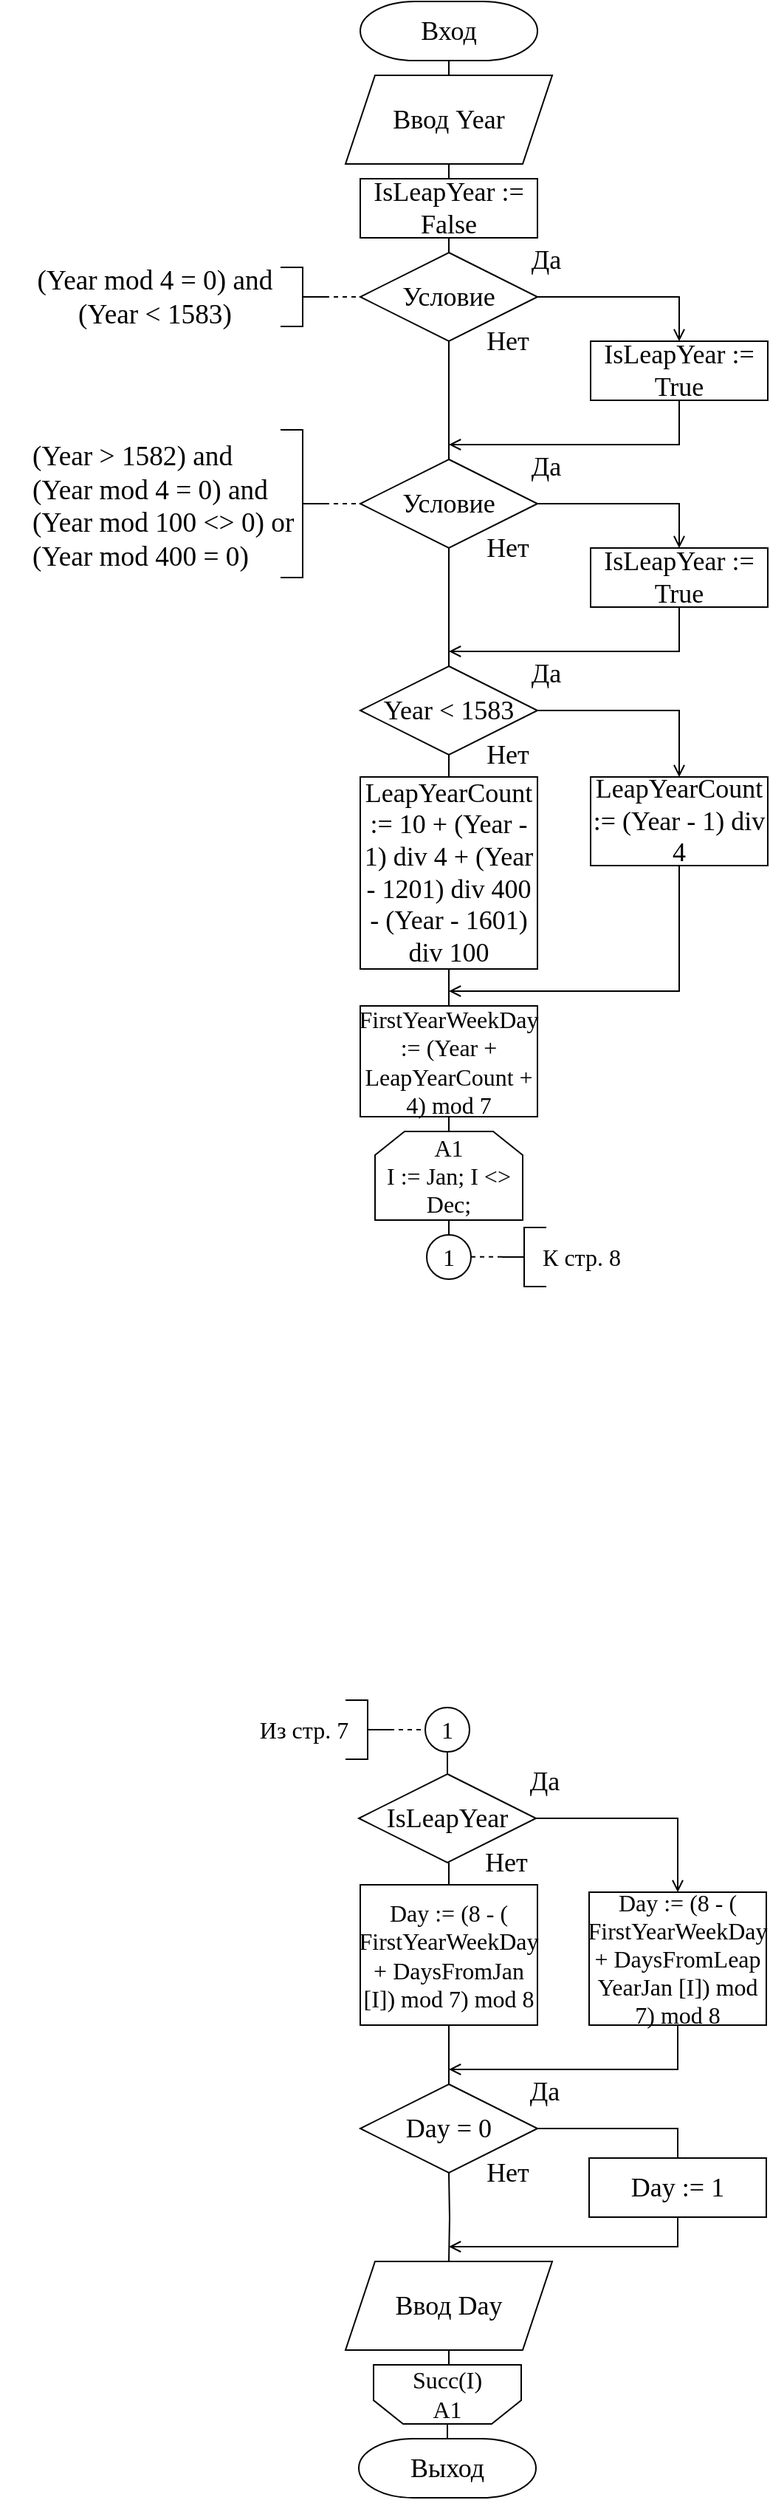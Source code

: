 <mxfile version="15.9.6" type="github"><diagram id="AyU8yrLxnLTswNd8ZuuC" name="Page-1"><mxGraphModel dx="1315" dy="750" grid="1" gridSize="10" guides="1" tooltips="1" connect="1" arrows="1" fold="1" page="1" pageScale="1" pageWidth="827" pageHeight="1169" math="0" shadow="0"><root><mxCell id="0"/><mxCell id="1" parent="0"/><mxCell id="bTbruFKralg8F1_GHAUO-3" style="edgeStyle=orthogonalEdgeStyle;rounded=0;orthogonalLoop=1;jettySize=auto;html=1;fontFamily=Times New Roman;fontSize=18;endArrow=none;endFill=0;" edge="1" parent="1" source="bTbruFKralg8F1_GHAUO-1"><mxGeometry relative="1" as="geometry"><mxPoint x="414" y="90" as="targetPoint"/></mxGeometry></mxCell><mxCell id="bTbruFKralg8F1_GHAUO-1" value="Вход" style="strokeWidth=1;html=1;shape=mxgraph.flowchart.terminator;whiteSpace=wrap;fontSize=18;fontFamily=Times New Roman;" vertex="1" parent="1"><mxGeometry x="354" y="30" width="120" height="40" as="geometry"/></mxCell><mxCell id="bTbruFKralg8F1_GHAUO-6" value="" style="edgeStyle=orthogonalEdgeStyle;rounded=0;orthogonalLoop=1;jettySize=auto;html=1;fontFamily=Times New Roman;fontSize=18;endArrow=none;endFill=0;" edge="1" parent="1" source="bTbruFKralg8F1_GHAUO-4" target="bTbruFKralg8F1_GHAUO-5"><mxGeometry relative="1" as="geometry"/></mxCell><mxCell id="bTbruFKralg8F1_GHAUO-4" value="Ввод Year" style="shape=parallelogram;perimeter=parallelogramPerimeter;whiteSpace=wrap;html=1;fixedSize=1;fontFamily=Times New Roman;fontSize=18;strokeWidth=1;" vertex="1" parent="1"><mxGeometry x="344" y="80" width="140" height="60" as="geometry"/></mxCell><mxCell id="bTbruFKralg8F1_GHAUO-8" value="" style="edgeStyle=orthogonalEdgeStyle;rounded=0;orthogonalLoop=1;jettySize=auto;html=1;fontFamily=Times New Roman;fontSize=18;endArrow=none;endFill=0;" edge="1" parent="1" source="bTbruFKralg8F1_GHAUO-5" target="bTbruFKralg8F1_GHAUO-7"><mxGeometry relative="1" as="geometry"/></mxCell><mxCell id="bTbruFKralg8F1_GHAUO-5" value="IsLeapYear := False" style="whiteSpace=wrap;html=1;fontSize=18;fontFamily=Times New Roman;strokeWidth=1;" vertex="1" parent="1"><mxGeometry x="354" y="150" width="120" height="40" as="geometry"/></mxCell><mxCell id="bTbruFKralg8F1_GHAUO-18" style="edgeStyle=orthogonalEdgeStyle;rounded=0;orthogonalLoop=1;jettySize=auto;html=1;fontFamily=Times New Roman;fontSize=18;endArrow=open;endFill=0;entryX=0.5;entryY=0;entryDx=0;entryDy=0;" edge="1" parent="1" source="bTbruFKralg8F1_GHAUO-7" target="bTbruFKralg8F1_GHAUO-17"><mxGeometry relative="1" as="geometry"><mxPoint x="570" y="270" as="targetPoint"/><Array as="points"><mxPoint x="570" y="230"/></Array></mxGeometry></mxCell><mxCell id="bTbruFKralg8F1_GHAUO-33" style="edgeStyle=orthogonalEdgeStyle;rounded=0;orthogonalLoop=1;jettySize=auto;html=1;fontFamily=Times New Roman;fontSize=18;endArrow=none;endFill=0;entryX=0.5;entryY=0;entryDx=0;entryDy=0;" edge="1" parent="1" source="bTbruFKralg8F1_GHAUO-7" target="bTbruFKralg8F1_GHAUO-27"><mxGeometry relative="1" as="geometry"><mxPoint x="414" y="330" as="targetPoint"/></mxGeometry></mxCell><mxCell id="bTbruFKralg8F1_GHAUO-7" value="Условие" style="rhombus;whiteSpace=wrap;html=1;fontSize=18;fontFamily=Times New Roman;strokeWidth=1;" vertex="1" parent="1"><mxGeometry x="354" y="200" width="120" height="60" as="geometry"/></mxCell><mxCell id="bTbruFKralg8F1_GHAUO-10" value="" style="strokeWidth=1;html=1;shape=mxgraph.flowchart.annotation_2;align=left;labelPosition=right;pointerEvents=1;fontFamily=Times New Roman;fontSize=18;flipH=1;" vertex="1" parent="1"><mxGeometry x="300" y="210" width="30" height="40" as="geometry"/></mxCell><mxCell id="bTbruFKralg8F1_GHAUO-12" value="" style="endArrow=none;dashed=1;html=1;rounded=0;fontFamily=Times New Roman;fontSize=18;entryX=0;entryY=0.5;entryDx=0;entryDy=0;" edge="1" parent="1" target="bTbruFKralg8F1_GHAUO-7"><mxGeometry width="50" height="50" relative="1" as="geometry"><mxPoint x="330" y="230" as="sourcePoint"/><mxPoint x="320" y="240" as="targetPoint"/></mxGeometry></mxCell><mxCell id="bTbruFKralg8F1_GHAUO-13" value="&lt;span lang=&quot;RU&quot; style=&quot;font-size: 14.0pt ; font-family: &amp;#34;times new roman&amp;#34; , serif&quot;&gt;(&lt;/span&gt;&lt;span style=&quot;font-size: 14.0pt ; font-family: &amp;#34;times new roman&amp;#34; , serif&quot;&gt;Year&amp;nbsp;&lt;/span&gt;&lt;span style=&quot;font-size: 14.0pt ; font-family: &amp;#34;times new roman&amp;#34; , serif&quot;&gt;mod&lt;/span&gt;&lt;span lang=&quot;RU&quot; style=&quot;font-size: 14.0pt ; font-family: &amp;#34;times new roman&amp;#34; , serif&quot;&gt; 4 = 0) &lt;/span&gt;&lt;span style=&quot;font-size: 14.0pt ; font-family: &amp;#34;times new roman&amp;#34; , serif&quot;&gt;and&lt;/span&gt;&lt;span lang=&quot;RU&quot; style=&quot;font-size: 14.0pt ; font-family: &amp;#34;times new roman&amp;#34; , serif&quot;&gt; &lt;br&gt;(&lt;/span&gt;&lt;span style=&quot;font-size: 14.0pt ; font-family: &amp;#34;times new roman&amp;#34; , serif&quot;&gt;Year&amp;nbsp;&lt;/span&gt;&lt;span lang=&quot;RU&quot; style=&quot;font-size: 14.0pt ; font-family: &amp;#34;times new roman&amp;#34; , serif&quot;&gt;&amp;lt; 1583)&lt;/span&gt;" style="text;html=1;strokeColor=none;fillColor=none;align=center;verticalAlign=middle;whiteSpace=wrap;rounded=0;fontFamily=Times New Roman;fontSize=18;" vertex="1" parent="1"><mxGeometry x="110" y="215" width="210" height="30" as="geometry"/></mxCell><mxCell id="bTbruFKralg8F1_GHAUO-34" style="edgeStyle=orthogonalEdgeStyle;rounded=0;orthogonalLoop=1;jettySize=auto;html=1;fontFamily=Times New Roman;fontSize=18;endArrow=open;endFill=0;" edge="1" parent="1" source="bTbruFKralg8F1_GHAUO-17"><mxGeometry relative="1" as="geometry"><mxPoint x="414" y="330" as="targetPoint"/><Array as="points"><mxPoint x="570" y="330"/><mxPoint x="414" y="330"/></Array></mxGeometry></mxCell><mxCell id="bTbruFKralg8F1_GHAUO-17" value="IsLeapYear := True" style="whiteSpace=wrap;html=1;fontSize=18;fontFamily=Times New Roman;strokeWidth=1;" vertex="1" parent="1"><mxGeometry x="510" y="260" width="120" height="40" as="geometry"/></mxCell><mxCell id="bTbruFKralg8F1_GHAUO-19" value="Да" style="text;html=1;strokeColor=none;fillColor=none;align=center;verticalAlign=middle;whiteSpace=wrap;rounded=0;fontFamily=Times New Roman;fontSize=18;" vertex="1" parent="1"><mxGeometry x="450" y="190" width="60" height="30" as="geometry"/></mxCell><mxCell id="bTbruFKralg8F1_GHAUO-20" value="Нет" style="text;html=1;strokeColor=none;fillColor=none;align=center;verticalAlign=middle;whiteSpace=wrap;rounded=0;fontFamily=Times New Roman;fontSize=18;" vertex="1" parent="1"><mxGeometry x="424" y="245" width="60" height="30" as="geometry"/></mxCell><mxCell id="bTbruFKralg8F1_GHAUO-26" style="edgeStyle=orthogonalEdgeStyle;rounded=0;orthogonalLoop=1;jettySize=auto;html=1;fontFamily=Times New Roman;fontSize=18;endArrow=open;endFill=0;entryX=0.5;entryY=0;entryDx=0;entryDy=0;" edge="1" parent="1" source="bTbruFKralg8F1_GHAUO-27" target="bTbruFKralg8F1_GHAUO-30"><mxGeometry relative="1" as="geometry"><mxPoint x="570" y="410" as="targetPoint"/><Array as="points"><mxPoint x="570" y="370"/></Array></mxGeometry></mxCell><mxCell id="bTbruFKralg8F1_GHAUO-51" style="edgeStyle=orthogonalEdgeStyle;rounded=0;orthogonalLoop=1;jettySize=auto;html=1;fontFamily=Times New Roman;fontSize=18;endArrow=none;endFill=0;entryX=0.5;entryY=0;entryDx=0;entryDy=0;" edge="1" parent="1" source="bTbruFKralg8F1_GHAUO-27" target="bTbruFKralg8F1_GHAUO-47"><mxGeometry relative="1" as="geometry"><mxPoint x="414" y="520" as="targetPoint"/></mxGeometry></mxCell><mxCell id="bTbruFKralg8F1_GHAUO-27" value="Условие" style="rhombus;whiteSpace=wrap;html=1;fontSize=18;fontFamily=Times New Roman;strokeWidth=1;" vertex="1" parent="1"><mxGeometry x="354" y="340" width="120" height="60" as="geometry"/></mxCell><mxCell id="bTbruFKralg8F1_GHAUO-28" value="" style="strokeWidth=1;html=1;shape=mxgraph.flowchart.annotation_2;align=left;labelPosition=right;pointerEvents=1;fontFamily=Times New Roman;fontSize=18;flipH=1;" vertex="1" parent="1"><mxGeometry x="300" y="320" width="30" height="100" as="geometry"/></mxCell><mxCell id="bTbruFKralg8F1_GHAUO-29" value="" style="endArrow=none;dashed=1;html=1;rounded=0;fontFamily=Times New Roman;fontSize=18;entryX=0;entryY=0.5;entryDx=0;entryDy=0;" edge="1" parent="1" target="bTbruFKralg8F1_GHAUO-27"><mxGeometry width="50" height="50" relative="1" as="geometry"><mxPoint x="330" y="370.0" as="sourcePoint"/><mxPoint x="320" y="380" as="targetPoint"/></mxGeometry></mxCell><mxCell id="bTbruFKralg8F1_GHAUO-52" style="edgeStyle=orthogonalEdgeStyle;rounded=0;orthogonalLoop=1;jettySize=auto;html=1;fontFamily=Times New Roman;fontSize=18;endArrow=open;endFill=0;" edge="1" parent="1" source="bTbruFKralg8F1_GHAUO-30"><mxGeometry relative="1" as="geometry"><mxPoint x="414" y="470" as="targetPoint"/><Array as="points"><mxPoint x="570" y="470"/></Array></mxGeometry></mxCell><mxCell id="bTbruFKralg8F1_GHAUO-30" value="IsLeapYear := True" style="whiteSpace=wrap;html=1;fontSize=18;fontFamily=Times New Roman;strokeWidth=1;" vertex="1" parent="1"><mxGeometry x="510" y="400" width="120" height="40" as="geometry"/></mxCell><mxCell id="bTbruFKralg8F1_GHAUO-31" value="Да" style="text;html=1;strokeColor=none;fillColor=none;align=center;verticalAlign=middle;whiteSpace=wrap;rounded=0;fontFamily=Times New Roman;fontSize=18;" vertex="1" parent="1"><mxGeometry x="450" y="330" width="60" height="30" as="geometry"/></mxCell><mxCell id="bTbruFKralg8F1_GHAUO-32" value="Нет" style="text;html=1;strokeColor=none;fillColor=none;align=center;verticalAlign=middle;whiteSpace=wrap;rounded=0;fontFamily=Times New Roman;fontSize=18;" vertex="1" parent="1"><mxGeometry x="424" y="385" width="60" height="30" as="geometry"/></mxCell><mxCell id="bTbruFKralg8F1_GHAUO-35" value="&lt;span style=&quot;font-size: 14.0pt ; font-family: &amp;#34;times new roman&amp;#34; , serif&quot;&gt;(Year &amp;gt; 1582) and &lt;br&gt;(Year mod 4 = 0) and &lt;br&gt;(Year mod 100 &amp;lt;&amp;gt; 0) or&lt;br&gt;(Year mod 400 = 0)&lt;/span&gt;" style="text;whiteSpace=wrap;html=1;fontSize=18;fontFamily=Times New Roman;" vertex="1" parent="1"><mxGeometry x="130" y="320" width="190" height="80" as="geometry"/></mxCell><mxCell id="bTbruFKralg8F1_GHAUO-56" style="edgeStyle=orthogonalEdgeStyle;rounded=0;orthogonalLoop=1;jettySize=auto;html=1;entryX=0.5;entryY=0;entryDx=0;entryDy=0;fontFamily=Times New Roman;fontSize=18;endArrow=open;endFill=0;" edge="1" parent="1" source="bTbruFKralg8F1_GHAUO-47" target="bTbruFKralg8F1_GHAUO-55"><mxGeometry relative="1" as="geometry"/></mxCell><mxCell id="bTbruFKralg8F1_GHAUO-77" style="edgeStyle=orthogonalEdgeStyle;rounded=0;orthogonalLoop=1;jettySize=auto;html=1;entryX=0.5;entryY=0;entryDx=0;entryDy=0;fontFamily=Times New Roman;fontSize=16;endArrow=none;endFill=0;" edge="1" parent="1" source="bTbruFKralg8F1_GHAUO-47" target="bTbruFKralg8F1_GHAUO-58"><mxGeometry relative="1" as="geometry"/></mxCell><mxCell id="bTbruFKralg8F1_GHAUO-47" value="Year &amp;lt; 1583" style="rhombus;whiteSpace=wrap;html=1;fontSize=18;fontFamily=Times New Roman;strokeWidth=1;" vertex="1" parent="1"><mxGeometry x="354" y="480" width="120" height="60" as="geometry"/></mxCell><mxCell id="bTbruFKralg8F1_GHAUO-49" value="Да" style="text;html=1;strokeColor=none;fillColor=none;align=center;verticalAlign=middle;whiteSpace=wrap;rounded=0;fontFamily=Times New Roman;fontSize=18;" vertex="1" parent="1"><mxGeometry x="450" y="470" width="60" height="30" as="geometry"/></mxCell><mxCell id="bTbruFKralg8F1_GHAUO-50" value="Нет" style="text;html=1;strokeColor=none;fillColor=none;align=center;verticalAlign=middle;whiteSpace=wrap;rounded=0;fontFamily=Times New Roman;fontSize=18;" vertex="1" parent="1"><mxGeometry x="424" y="525" width="60" height="30" as="geometry"/></mxCell><mxCell id="bTbruFKralg8F1_GHAUO-95" style="edgeStyle=orthogonalEdgeStyle;rounded=0;orthogonalLoop=1;jettySize=auto;html=1;fontFamily=Times New Roman;fontSize=16;endArrow=open;endFill=0;" edge="1" parent="1" source="bTbruFKralg8F1_GHAUO-55"><mxGeometry relative="1" as="geometry"><mxPoint x="414" y="700" as="targetPoint"/><Array as="points"><mxPoint x="570" y="700"/></Array></mxGeometry></mxCell><mxCell id="bTbruFKralg8F1_GHAUO-55" value="LeapYearCount := (Year - 1) div 4" style="whiteSpace=wrap;html=1;fontSize=18;fontFamily=Times New Roman;strokeWidth=1;" vertex="1" parent="1"><mxGeometry x="510" y="555" width="120" height="60" as="geometry"/></mxCell><mxCell id="bTbruFKralg8F1_GHAUO-58" value="LeapYearCount := 10 + (Year - 1) div 4 + (Year - 1201) div 400 - (Year - 1601) div 100" style="whiteSpace=wrap;html=1;fontSize=18;fontFamily=Times New Roman;strokeWidth=1;" vertex="1" parent="1"><mxGeometry x="354" y="555" width="120" height="130" as="geometry"/></mxCell><mxCell id="bTbruFKralg8F1_GHAUO-59" style="edgeStyle=orthogonalEdgeStyle;rounded=0;orthogonalLoop=1;jettySize=auto;html=1;entryX=0.5;entryY=0;entryDx=0;entryDy=0;fontFamily=Times New Roman;fontSize=18;endArrow=none;endFill=0;" edge="1" parent="1" target="bTbruFKralg8F1_GHAUO-60"><mxGeometry relative="1" as="geometry"><mxPoint x="415" y="685" as="sourcePoint"/></mxGeometry></mxCell><mxCell id="bTbruFKralg8F1_GHAUO-60" value="FirstYearWeekDay := (Year + LeapYearCount + 4) mod 7" style="whiteSpace=wrap;html=1;fontSize=16;fontFamily=Times New Roman;strokeWidth=1;" vertex="1" parent="1"><mxGeometry x="354" y="710" width="120" height="75" as="geometry"/></mxCell><mxCell id="bTbruFKralg8F1_GHAUO-63" style="edgeStyle=orthogonalEdgeStyle;rounded=0;orthogonalLoop=1;jettySize=auto;html=1;entryX=0.5;entryY=1;entryDx=0;entryDy=0;fontFamily=Times New Roman;fontSize=16;endArrow=none;endFill=0;exitX=0.5;exitY=0;exitDx=0;exitDy=0;" edge="1" parent="1" source="bTbruFKralg8F1_GHAUO-61" target="bTbruFKralg8F1_GHAUO-60"><mxGeometry relative="1" as="geometry"/></mxCell><mxCell id="bTbruFKralg8F1_GHAUO-61" value="A1&lt;br&gt;I := Jan; I &amp;lt;&amp;gt; Dec;" style="shape=loopLimit;whiteSpace=wrap;html=1;fontFamily=Times New Roman;fontSize=16;strokeWidth=1;" vertex="1" parent="1"><mxGeometry x="364" y="795" width="100" height="60" as="geometry"/></mxCell><mxCell id="bTbruFKralg8F1_GHAUO-65" value="1" style="ellipse;whiteSpace=wrap;html=1;aspect=fixed;fontFamily=Times New Roman;fontSize=16;strokeWidth=1;" vertex="1" parent="1"><mxGeometry x="399" y="865" width="30" height="30" as="geometry"/></mxCell><mxCell id="bTbruFKralg8F1_GHAUO-67" value="" style="strokeWidth=1;html=1;shape=mxgraph.flowchart.annotation_2;align=left;labelPosition=right;pointerEvents=1;fontFamily=Times New Roman;fontSize=18;flipH=0;" vertex="1" parent="1"><mxGeometry x="450" y="860" width="30" height="40" as="geometry"/></mxCell><mxCell id="bTbruFKralg8F1_GHAUO-68" value="" style="endArrow=none;dashed=1;html=1;rounded=0;fontFamily=Times New Roman;fontSize=18;entryX=0;entryY=0.5;entryDx=0;entryDy=0;" edge="1" parent="1"><mxGeometry width="50" height="50" relative="1" as="geometry"><mxPoint x="429" y="879.92" as="sourcePoint"/><mxPoint x="453" y="879.92" as="targetPoint"/></mxGeometry></mxCell><mxCell id="bTbruFKralg8F1_GHAUO-69" value="" style="endArrow=none;html=1;rounded=0;fontFamily=Times New Roman;fontSize=16;entryX=0.5;entryY=1;entryDx=0;entryDy=0;exitX=0.5;exitY=0;exitDx=0;exitDy=0;" edge="1" parent="1" source="bTbruFKralg8F1_GHAUO-65" target="bTbruFKralg8F1_GHAUO-61"><mxGeometry width="50" height="50" relative="1" as="geometry"><mxPoint x="361" y="915" as="sourcePoint"/><mxPoint x="411" y="865" as="targetPoint"/></mxGeometry></mxCell><mxCell id="bTbruFKralg8F1_GHAUO-70" value="К стр. 8" style="text;html=1;strokeColor=none;fillColor=none;align=center;verticalAlign=middle;whiteSpace=wrap;rounded=0;fontFamily=Times New Roman;fontSize=16;" vertex="1" parent="1"><mxGeometry x="474" y="865" width="60" height="30" as="geometry"/></mxCell><mxCell id="bTbruFKralg8F1_GHAUO-92" style="edgeStyle=orthogonalEdgeStyle;rounded=0;orthogonalLoop=1;jettySize=auto;html=1;entryX=0.5;entryY=0;entryDx=0;entryDy=0;fontFamily=Times New Roman;fontSize=16;endArrow=none;endFill=0;" edge="1" parent="1" source="bTbruFKralg8F1_GHAUO-71" target="bTbruFKralg8F1_GHAUO-87"><mxGeometry relative="1" as="geometry"/></mxCell><mxCell id="bTbruFKralg8F1_GHAUO-71" value="1" style="ellipse;whiteSpace=wrap;html=1;aspect=fixed;fontFamily=Times New Roman;fontSize=16;strokeWidth=1;" vertex="1" parent="1"><mxGeometry x="398" y="1185" width="30" height="30" as="geometry"/></mxCell><mxCell id="bTbruFKralg8F1_GHAUO-72" value="" style="strokeWidth=1;html=1;shape=mxgraph.flowchart.annotation_2;align=left;labelPosition=right;pointerEvents=1;fontFamily=Times New Roman;fontSize=18;flipH=1;" vertex="1" parent="1"><mxGeometry x="344" y="1180" width="30" height="40" as="geometry"/></mxCell><mxCell id="bTbruFKralg8F1_GHAUO-73" value="" style="endArrow=none;dashed=1;html=1;rounded=0;fontFamily=Times New Roman;fontSize=18;entryX=0;entryY=0.5;entryDx=0;entryDy=0;" edge="1" parent="1"><mxGeometry width="50" height="50" relative="1" as="geometry"><mxPoint x="374" y="1199.94" as="sourcePoint"/><mxPoint x="398" y="1199.94" as="targetPoint"/></mxGeometry></mxCell><mxCell id="bTbruFKralg8F1_GHAUO-74" value="Из стр. 7" style="text;html=1;strokeColor=none;fillColor=none;align=center;verticalAlign=middle;whiteSpace=wrap;rounded=0;fontFamily=Times New Roman;fontSize=16;" vertex="1" parent="1"><mxGeometry x="279" y="1185" width="74" height="30" as="geometry"/></mxCell><mxCell id="bTbruFKralg8F1_GHAUO-86" style="edgeStyle=orthogonalEdgeStyle;rounded=0;orthogonalLoop=1;jettySize=auto;html=1;fontFamily=Times New Roman;fontSize=18;endArrow=open;endFill=0;entryX=0.5;entryY=0;entryDx=0;entryDy=0;" edge="1" parent="1" source="bTbruFKralg8F1_GHAUO-87" target="bTbruFKralg8F1_GHAUO-89"><mxGeometry relative="1" as="geometry"><mxPoint x="569" y="1300" as="targetPoint"/><Array as="points"><mxPoint x="569" y="1260"/></Array></mxGeometry></mxCell><mxCell id="bTbruFKralg8F1_GHAUO-87" value="IsLeapYear" style="rhombus;whiteSpace=wrap;html=1;fontSize=18;fontFamily=Times New Roman;strokeWidth=1;" vertex="1" parent="1"><mxGeometry x="353" y="1230" width="120" height="60" as="geometry"/></mxCell><mxCell id="bTbruFKralg8F1_GHAUO-99" style="edgeStyle=orthogonalEdgeStyle;rounded=0;orthogonalLoop=1;jettySize=auto;html=1;fontFamily=Times New Roman;fontSize=16;endArrow=open;endFill=0;" edge="1" parent="1" source="bTbruFKralg8F1_GHAUO-89"><mxGeometry relative="1" as="geometry"><mxPoint x="414" y="1430" as="targetPoint"/><Array as="points"><mxPoint x="569" y="1430"/></Array></mxGeometry></mxCell><mxCell id="bTbruFKralg8F1_GHAUO-89" value="&lt;span style=&quot;font-size: 16px ; font-family: &amp;#34;times new roman&amp;#34; , serif&quot;&gt;Day := (8 - ( FirstYearWeekDay&lt;br style=&quot;font-size: 16px&quot;&gt;+ DaysFromLeap YearJan [I]) mod 7) mod 8&lt;/span&gt;" style="whiteSpace=wrap;html=1;fontSize=16;fontFamily=Times New Roman;strokeWidth=1;" vertex="1" parent="1"><mxGeometry x="509" y="1310" width="120" height="90" as="geometry"/></mxCell><mxCell id="bTbruFKralg8F1_GHAUO-90" value="Да" style="text;html=1;strokeColor=none;fillColor=none;align=center;verticalAlign=middle;whiteSpace=wrap;rounded=0;fontFamily=Times New Roman;fontSize=18;" vertex="1" parent="1"><mxGeometry x="449" y="1220" width="60" height="30" as="geometry"/></mxCell><mxCell id="bTbruFKralg8F1_GHAUO-91" value="Нет" style="text;html=1;strokeColor=none;fillColor=none;align=center;verticalAlign=middle;whiteSpace=wrap;rounded=0;fontFamily=Times New Roman;fontSize=18;" vertex="1" parent="1"><mxGeometry x="423" y="1275" width="60" height="30" as="geometry"/></mxCell><mxCell id="bTbruFKralg8F1_GHAUO-96" style="edgeStyle=orthogonalEdgeStyle;rounded=0;orthogonalLoop=1;jettySize=auto;html=1;entryX=0.5;entryY=0;entryDx=0;entryDy=0;fontFamily=Times New Roman;fontSize=16;endArrow=none;endFill=0;" edge="1" parent="1" target="bTbruFKralg8F1_GHAUO-97"><mxGeometry relative="1" as="geometry"><mxPoint x="414" y="1290" as="sourcePoint"/></mxGeometry></mxCell><mxCell id="bTbruFKralg8F1_GHAUO-98" style="edgeStyle=orthogonalEdgeStyle;rounded=0;orthogonalLoop=1;jettySize=auto;html=1;fontFamily=Times New Roman;fontSize=16;endArrow=none;endFill=0;" edge="1" parent="1" source="bTbruFKralg8F1_GHAUO-97"><mxGeometry relative="1" as="geometry"><mxPoint x="414" y="1440" as="targetPoint"/></mxGeometry></mxCell><mxCell id="bTbruFKralg8F1_GHAUO-97" value="&lt;span style=&quot;font-size: 16px ; font-family: &amp;#34;times new roman&amp;#34; , serif&quot;&gt;Day := (8 - ( FirstYearWeekDay + DaysFromJan [I]) mod 7) mod 8&lt;/span&gt;" style="whiteSpace=wrap;html=1;fontSize=16;fontFamily=Times New Roman;strokeWidth=1;" vertex="1" parent="1"><mxGeometry x="354" y="1305" width="120" height="95" as="geometry"/></mxCell><mxCell id="bTbruFKralg8F1_GHAUO-100" value="Day = 0" style="rhombus;whiteSpace=wrap;html=1;fontSize=18;fontFamily=Times New Roman;strokeWidth=1;" vertex="1" parent="1"><mxGeometry x="354" y="1440" width="120" height="60" as="geometry"/></mxCell><mxCell id="bTbruFKralg8F1_GHAUO-101" value="Нет" style="text;html=1;strokeColor=none;fillColor=none;align=center;verticalAlign=middle;whiteSpace=wrap;rounded=0;fontFamily=Times New Roman;fontSize=18;" vertex="1" parent="1"><mxGeometry x="424" y="1485" width="60" height="30" as="geometry"/></mxCell><mxCell id="bTbruFKralg8F1_GHAUO-103" value="Да" style="text;html=1;strokeColor=none;fillColor=none;align=center;verticalAlign=middle;whiteSpace=wrap;rounded=0;fontFamily=Times New Roman;fontSize=18;" vertex="1" parent="1"><mxGeometry x="449" y="1430" width="60" height="30" as="geometry"/></mxCell><mxCell id="bTbruFKralg8F1_GHAUO-105" style="edgeStyle=orthogonalEdgeStyle;rounded=0;orthogonalLoop=1;jettySize=auto;html=1;fontFamily=Times New Roman;fontSize=18;endArrow=none;endFill=0;entryX=0.5;entryY=0;entryDx=0;entryDy=0;" edge="1" parent="1" target="bTbruFKralg8F1_GHAUO-106"><mxGeometry relative="1" as="geometry"><mxPoint x="414" y="1520" as="targetPoint"/><mxPoint x="414" y="1500" as="sourcePoint"/></mxGeometry></mxCell><mxCell id="bTbruFKralg8F1_GHAUO-111" style="edgeStyle=orthogonalEdgeStyle;rounded=0;orthogonalLoop=1;jettySize=auto;html=1;entryX=0.5;entryY=0;entryDx=0;entryDy=0;fontFamily=Times New Roman;fontSize=16;endArrow=none;endFill=0;" edge="1" parent="1" source="bTbruFKralg8F1_GHAUO-106" target="bTbruFKralg8F1_GHAUO-110"><mxGeometry relative="1" as="geometry"/></mxCell><mxCell id="bTbruFKralg8F1_GHAUO-106" value="Ввод Day" style="shape=parallelogram;perimeter=parallelogramPerimeter;whiteSpace=wrap;html=1;fixedSize=1;fontFamily=Times New Roman;fontSize=18;strokeWidth=1;" vertex="1" parent="1"><mxGeometry x="344" y="1560" width="140" height="60" as="geometry"/></mxCell><mxCell id="bTbruFKralg8F1_GHAUO-107" style="edgeStyle=orthogonalEdgeStyle;rounded=0;orthogonalLoop=1;jettySize=auto;html=1;fontFamily=Times New Roman;fontSize=18;endArrow=open;endFill=0;entryX=0.5;entryY=0;entryDx=0;entryDy=0;" edge="1" parent="1"><mxGeometry relative="1" as="geometry"><mxPoint x="569" y="1520" as="targetPoint"/><Array as="points"><mxPoint x="569" y="1470"/></Array><mxPoint x="473" y="1470" as="sourcePoint"/></mxGeometry></mxCell><mxCell id="bTbruFKralg8F1_GHAUO-109" style="edgeStyle=orthogonalEdgeStyle;rounded=0;orthogonalLoop=1;jettySize=auto;html=1;fontFamily=Times New Roman;fontSize=16;endArrow=open;endFill=0;" edge="1" parent="1" source="bTbruFKralg8F1_GHAUO-108"><mxGeometry relative="1" as="geometry"><mxPoint x="414" y="1550" as="targetPoint"/><Array as="points"><mxPoint x="569" y="1550"/><mxPoint x="414" y="1550"/></Array></mxGeometry></mxCell><mxCell id="bTbruFKralg8F1_GHAUO-108" value="Day := 1" style="whiteSpace=wrap;html=1;fontSize=18;fontFamily=Times New Roman;strokeWidth=1;" vertex="1" parent="1"><mxGeometry x="509" y="1490" width="120" height="40" as="geometry"/></mxCell><mxCell id="bTbruFKralg8F1_GHAUO-113" style="edgeStyle=orthogonalEdgeStyle;rounded=0;orthogonalLoop=1;jettySize=auto;html=1;entryX=0.5;entryY=0;entryDx=0;entryDy=0;entryPerimeter=0;fontFamily=Times New Roman;fontSize=16;endArrow=none;endFill=0;" edge="1" parent="1" source="bTbruFKralg8F1_GHAUO-110" target="bTbruFKralg8F1_GHAUO-112"><mxGeometry relative="1" as="geometry"/></mxCell><mxCell id="bTbruFKralg8F1_GHAUO-110" value="Succ(I)&lt;br&gt;A1" style="shape=loopLimit;whiteSpace=wrap;html=1;fontFamily=Times New Roman;fontSize=16;strokeWidth=1;flipV=1;" vertex="1" parent="1"><mxGeometry x="363" y="1630" width="100" height="40" as="geometry"/></mxCell><mxCell id="bTbruFKralg8F1_GHAUO-112" value="Выход" style="strokeWidth=1;html=1;shape=mxgraph.flowchart.terminator;whiteSpace=wrap;fontSize=18;fontFamily=Times New Roman;" vertex="1" parent="1"><mxGeometry x="353" y="1680" width="120" height="40" as="geometry"/></mxCell></root></mxGraphModel></diagram></mxfile>